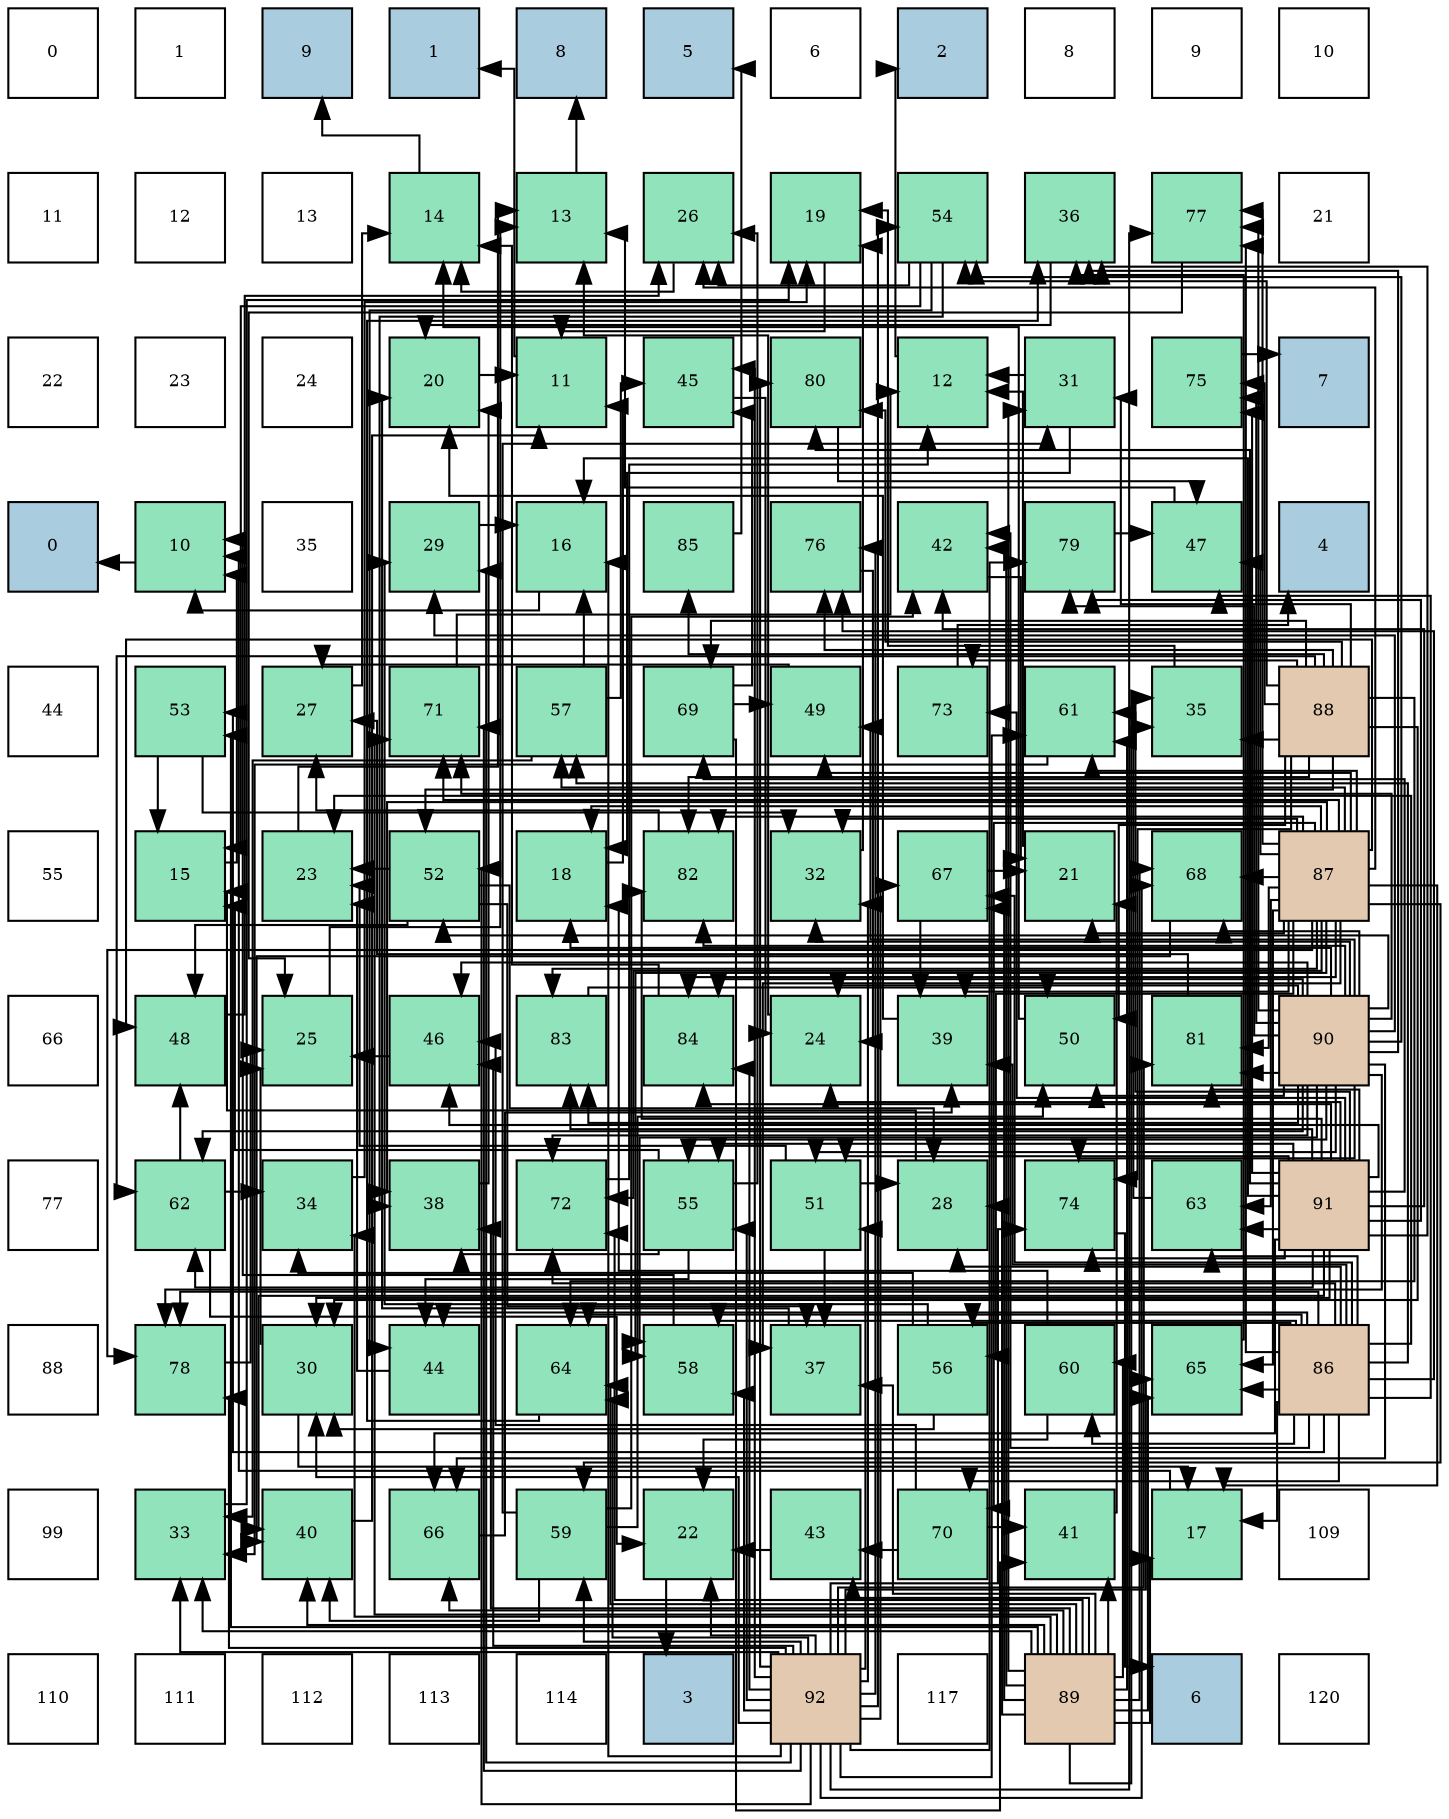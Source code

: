 digraph layout{
 rankdir=TB;
 splines=ortho;
 node [style=filled shape=square fixedsize=true width=0.6];
0[label="0", fontsize=8, fillcolor="#ffffff"];
1[label="1", fontsize=8, fillcolor="#ffffff"];
2[label="9", fontsize=8, fillcolor="#a9ccde"];
3[label="1", fontsize=8, fillcolor="#a9ccde"];
4[label="8", fontsize=8, fillcolor="#a9ccde"];
5[label="5", fontsize=8, fillcolor="#a9ccde"];
6[label="6", fontsize=8, fillcolor="#ffffff"];
7[label="2", fontsize=8, fillcolor="#a9ccde"];
8[label="8", fontsize=8, fillcolor="#ffffff"];
9[label="9", fontsize=8, fillcolor="#ffffff"];
10[label="10", fontsize=8, fillcolor="#ffffff"];
11[label="11", fontsize=8, fillcolor="#ffffff"];
12[label="12", fontsize=8, fillcolor="#ffffff"];
13[label="13", fontsize=8, fillcolor="#ffffff"];
14[label="14", fontsize=8, fillcolor="#91e3bb"];
15[label="13", fontsize=8, fillcolor="#91e3bb"];
16[label="26", fontsize=8, fillcolor="#91e3bb"];
17[label="19", fontsize=8, fillcolor="#91e3bb"];
18[label="54", fontsize=8, fillcolor="#91e3bb"];
19[label="36", fontsize=8, fillcolor="#91e3bb"];
20[label="77", fontsize=8, fillcolor="#91e3bb"];
21[label="21", fontsize=8, fillcolor="#ffffff"];
22[label="22", fontsize=8, fillcolor="#ffffff"];
23[label="23", fontsize=8, fillcolor="#ffffff"];
24[label="24", fontsize=8, fillcolor="#ffffff"];
25[label="20", fontsize=8, fillcolor="#91e3bb"];
26[label="11", fontsize=8, fillcolor="#91e3bb"];
27[label="45", fontsize=8, fillcolor="#91e3bb"];
28[label="80", fontsize=8, fillcolor="#91e3bb"];
29[label="12", fontsize=8, fillcolor="#91e3bb"];
30[label="31", fontsize=8, fillcolor="#91e3bb"];
31[label="75", fontsize=8, fillcolor="#91e3bb"];
32[label="7", fontsize=8, fillcolor="#a9ccde"];
33[label="0", fontsize=8, fillcolor="#a9ccde"];
34[label="10", fontsize=8, fillcolor="#91e3bb"];
35[label="35", fontsize=8, fillcolor="#ffffff"];
36[label="29", fontsize=8, fillcolor="#91e3bb"];
37[label="16", fontsize=8, fillcolor="#91e3bb"];
38[label="85", fontsize=8, fillcolor="#91e3bb"];
39[label="76", fontsize=8, fillcolor="#91e3bb"];
40[label="42", fontsize=8, fillcolor="#91e3bb"];
41[label="79", fontsize=8, fillcolor="#91e3bb"];
42[label="47", fontsize=8, fillcolor="#91e3bb"];
43[label="4", fontsize=8, fillcolor="#a9ccde"];
44[label="44", fontsize=8, fillcolor="#ffffff"];
45[label="53", fontsize=8, fillcolor="#91e3bb"];
46[label="27", fontsize=8, fillcolor="#91e3bb"];
47[label="71", fontsize=8, fillcolor="#91e3bb"];
48[label="57", fontsize=8, fillcolor="#91e3bb"];
49[label="69", fontsize=8, fillcolor="#91e3bb"];
50[label="49", fontsize=8, fillcolor="#91e3bb"];
51[label="73", fontsize=8, fillcolor="#91e3bb"];
52[label="61", fontsize=8, fillcolor="#91e3bb"];
53[label="35", fontsize=8, fillcolor="#91e3bb"];
54[label="88", fontsize=8, fillcolor="#e3c9af"];
55[label="55", fontsize=8, fillcolor="#ffffff"];
56[label="15", fontsize=8, fillcolor="#91e3bb"];
57[label="23", fontsize=8, fillcolor="#91e3bb"];
58[label="52", fontsize=8, fillcolor="#91e3bb"];
59[label="18", fontsize=8, fillcolor="#91e3bb"];
60[label="82", fontsize=8, fillcolor="#91e3bb"];
61[label="32", fontsize=8, fillcolor="#91e3bb"];
62[label="67", fontsize=8, fillcolor="#91e3bb"];
63[label="21", fontsize=8, fillcolor="#91e3bb"];
64[label="68", fontsize=8, fillcolor="#91e3bb"];
65[label="87", fontsize=8, fillcolor="#e3c9af"];
66[label="66", fontsize=8, fillcolor="#ffffff"];
67[label="48", fontsize=8, fillcolor="#91e3bb"];
68[label="25", fontsize=8, fillcolor="#91e3bb"];
69[label="46", fontsize=8, fillcolor="#91e3bb"];
70[label="83", fontsize=8, fillcolor="#91e3bb"];
71[label="84", fontsize=8, fillcolor="#91e3bb"];
72[label="24", fontsize=8, fillcolor="#91e3bb"];
73[label="39", fontsize=8, fillcolor="#91e3bb"];
74[label="50", fontsize=8, fillcolor="#91e3bb"];
75[label="81", fontsize=8, fillcolor="#91e3bb"];
76[label="90", fontsize=8, fillcolor="#e3c9af"];
77[label="77", fontsize=8, fillcolor="#ffffff"];
78[label="62", fontsize=8, fillcolor="#91e3bb"];
79[label="34", fontsize=8, fillcolor="#91e3bb"];
80[label="38", fontsize=8, fillcolor="#91e3bb"];
81[label="72", fontsize=8, fillcolor="#91e3bb"];
82[label="55", fontsize=8, fillcolor="#91e3bb"];
83[label="51", fontsize=8, fillcolor="#91e3bb"];
84[label="28", fontsize=8, fillcolor="#91e3bb"];
85[label="74", fontsize=8, fillcolor="#91e3bb"];
86[label="63", fontsize=8, fillcolor="#91e3bb"];
87[label="91", fontsize=8, fillcolor="#e3c9af"];
88[label="88", fontsize=8, fillcolor="#ffffff"];
89[label="78", fontsize=8, fillcolor="#91e3bb"];
90[label="30", fontsize=8, fillcolor="#91e3bb"];
91[label="44", fontsize=8, fillcolor="#91e3bb"];
92[label="64", fontsize=8, fillcolor="#91e3bb"];
93[label="58", fontsize=8, fillcolor="#91e3bb"];
94[label="37", fontsize=8, fillcolor="#91e3bb"];
95[label="56", fontsize=8, fillcolor="#91e3bb"];
96[label="60", fontsize=8, fillcolor="#91e3bb"];
97[label="65", fontsize=8, fillcolor="#91e3bb"];
98[label="86", fontsize=8, fillcolor="#e3c9af"];
99[label="99", fontsize=8, fillcolor="#ffffff"];
100[label="33", fontsize=8, fillcolor="#91e3bb"];
101[label="40", fontsize=8, fillcolor="#91e3bb"];
102[label="66", fontsize=8, fillcolor="#91e3bb"];
103[label="59", fontsize=8, fillcolor="#91e3bb"];
104[label="22", fontsize=8, fillcolor="#91e3bb"];
105[label="43", fontsize=8, fillcolor="#91e3bb"];
106[label="70", fontsize=8, fillcolor="#91e3bb"];
107[label="41", fontsize=8, fillcolor="#91e3bb"];
108[label="17", fontsize=8, fillcolor="#91e3bb"];
109[label="109", fontsize=8, fillcolor="#ffffff"];
110[label="110", fontsize=8, fillcolor="#ffffff"];
111[label="111", fontsize=8, fillcolor="#ffffff"];
112[label="112", fontsize=8, fillcolor="#ffffff"];
113[label="113", fontsize=8, fillcolor="#ffffff"];
114[label="114", fontsize=8, fillcolor="#ffffff"];
115[label="3", fontsize=8, fillcolor="#a9ccde"];
116[label="92", fontsize=8, fillcolor="#e3c9af"];
117[label="117", fontsize=8, fillcolor="#ffffff"];
118[label="89", fontsize=8, fillcolor="#e3c9af"];
119[label="6", fontsize=8, fillcolor="#a9ccde"];
120[label="120", fontsize=8, fillcolor="#ffffff"];
edge [constraint=false, style=vis];34 -> 33;
26 -> 3;
29 -> 7;
15 -> 4;
14 -> 2;
56 -> 34;
37 -> 34;
108 -> 34;
59 -> 26;
17 -> 26;
25 -> 26;
63 -> 29;
104 -> 115;
57 -> 15;
72 -> 15;
68 -> 15;
16 -> 14;
46 -> 14;
84 -> 56;
36 -> 37;
90 -> 108;
90 -> 68;
30 -> 29;
30 -> 59;
61 -> 17;
100 -> 17;
79 -> 17;
53 -> 17;
19 -> 25;
94 -> 25;
80 -> 25;
73 -> 25;
101 -> 26;
107 -> 63;
40 -> 63;
105 -> 104;
91 -> 57;
27 -> 72;
69 -> 68;
42 -> 15;
67 -> 16;
50 -> 46;
74 -> 14;
83 -> 57;
83 -> 84;
83 -> 94;
58 -> 57;
58 -> 84;
58 -> 94;
58 -> 67;
45 -> 56;
45 -> 61;
18 -> 56;
18 -> 16;
18 -> 80;
18 -> 91;
82 -> 56;
82 -> 16;
82 -> 80;
82 -> 91;
95 -> 36;
95 -> 90;
95 -> 79;
48 -> 37;
48 -> 100;
48 -> 27;
93 -> 34;
103 -> 30;
103 -> 101;
103 -> 40;
103 -> 74;
96 -> 59;
96 -> 104;
52 -> 100;
78 -> 104;
78 -> 79;
78 -> 67;
86 -> 53;
92 -> 19;
97 -> 19;
102 -> 73;
62 -> 63;
62 -> 73;
64 -> 101;
49 -> 107;
49 -> 27;
49 -> 50;
106 -> 107;
106 -> 105;
106 -> 69;
47 -> 29;
81 -> 29;
51 -> 43;
85 -> 119;
31 -> 32;
39 -> 72;
20 -> 68;
89 -> 68;
41 -> 42;
28 -> 42;
75 -> 46;
60 -> 46;
70 -> 74;
71 -> 14;
38 -> 5;
98 -> 108;
98 -> 57;
98 -> 84;
98 -> 73;
98 -> 40;
98 -> 91;
98 -> 42;
98 -> 45;
98 -> 95;
98 -> 48;
98 -> 93;
98 -> 96;
98 -> 86;
98 -> 92;
98 -> 97;
98 -> 62;
98 -> 106;
98 -> 81;
98 -> 39;
98 -> 20;
98 -> 89;
65 -> 108;
65 -> 59;
65 -> 63;
65 -> 16;
65 -> 61;
65 -> 94;
65 -> 80;
65 -> 73;
65 -> 42;
65 -> 67;
65 -> 50;
65 -> 95;
65 -> 48;
65 -> 93;
65 -> 103;
65 -> 52;
65 -> 86;
65 -> 97;
65 -> 64;
65 -> 106;
65 -> 47;
65 -> 81;
65 -> 20;
65 -> 89;
65 -> 75;
65 -> 60;
65 -> 70;
65 -> 71;
54 -> 90;
54 -> 30;
54 -> 53;
54 -> 74;
54 -> 58;
54 -> 18;
54 -> 78;
54 -> 92;
54 -> 49;
54 -> 51;
54 -> 85;
54 -> 31;
54 -> 39;
54 -> 28;
54 -> 60;
54 -> 38;
118 -> 108;
118 -> 84;
118 -> 30;
118 -> 100;
118 -> 79;
118 -> 53;
118 -> 94;
118 -> 80;
118 -> 101;
118 -> 107;
118 -> 40;
118 -> 105;
118 -> 45;
118 -> 96;
118 -> 52;
118 -> 92;
118 -> 97;
118 -> 102;
118 -> 62;
118 -> 64;
118 -> 47;
118 -> 81;
76 -> 59;
76 -> 72;
76 -> 36;
76 -> 61;
76 -> 19;
76 -> 69;
76 -> 50;
76 -> 74;
76 -> 83;
76 -> 58;
76 -> 18;
76 -> 82;
76 -> 93;
76 -> 78;
76 -> 102;
76 -> 64;
76 -> 47;
76 -> 81;
76 -> 85;
76 -> 31;
76 -> 20;
76 -> 89;
76 -> 41;
76 -> 75;
76 -> 60;
76 -> 70;
76 -> 71;
87 -> 37;
87 -> 72;
87 -> 90;
87 -> 19;
87 -> 101;
87 -> 40;
87 -> 69;
87 -> 83;
87 -> 82;
87 -> 52;
87 -> 78;
87 -> 86;
87 -> 102;
87 -> 49;
87 -> 51;
87 -> 85;
87 -> 31;
87 -> 41;
87 -> 28;
87 -> 75;
87 -> 60;
87 -> 70;
87 -> 71;
116 -> 37;
116 -> 104;
116 -> 36;
116 -> 90;
116 -> 61;
116 -> 100;
116 -> 27;
116 -> 69;
116 -> 83;
116 -> 58;
116 -> 18;
116 -> 82;
116 -> 93;
116 -> 103;
116 -> 52;
116 -> 92;
116 -> 97;
116 -> 62;
116 -> 64;
116 -> 47;
116 -> 85;
116 -> 39;
116 -> 20;
116 -> 89;
116 -> 41;
116 -> 28;
116 -> 75;
116 -> 71;
edge [constraint=true, style=invis];
0 -> 11 -> 22 -> 33 -> 44 -> 55 -> 66 -> 77 -> 88 -> 99 -> 110;
1 -> 12 -> 23 -> 34 -> 45 -> 56 -> 67 -> 78 -> 89 -> 100 -> 111;
2 -> 13 -> 24 -> 35 -> 46 -> 57 -> 68 -> 79 -> 90 -> 101 -> 112;
3 -> 14 -> 25 -> 36 -> 47 -> 58 -> 69 -> 80 -> 91 -> 102 -> 113;
4 -> 15 -> 26 -> 37 -> 48 -> 59 -> 70 -> 81 -> 92 -> 103 -> 114;
5 -> 16 -> 27 -> 38 -> 49 -> 60 -> 71 -> 82 -> 93 -> 104 -> 115;
6 -> 17 -> 28 -> 39 -> 50 -> 61 -> 72 -> 83 -> 94 -> 105 -> 116;
7 -> 18 -> 29 -> 40 -> 51 -> 62 -> 73 -> 84 -> 95 -> 106 -> 117;
8 -> 19 -> 30 -> 41 -> 52 -> 63 -> 74 -> 85 -> 96 -> 107 -> 118;
9 -> 20 -> 31 -> 42 -> 53 -> 64 -> 75 -> 86 -> 97 -> 108 -> 119;
10 -> 21 -> 32 -> 43 -> 54 -> 65 -> 76 -> 87 -> 98 -> 109 -> 120;
rank = same {0 -> 1 -> 2 -> 3 -> 4 -> 5 -> 6 -> 7 -> 8 -> 9 -> 10};
rank = same {11 -> 12 -> 13 -> 14 -> 15 -> 16 -> 17 -> 18 -> 19 -> 20 -> 21};
rank = same {22 -> 23 -> 24 -> 25 -> 26 -> 27 -> 28 -> 29 -> 30 -> 31 -> 32};
rank = same {33 -> 34 -> 35 -> 36 -> 37 -> 38 -> 39 -> 40 -> 41 -> 42 -> 43};
rank = same {44 -> 45 -> 46 -> 47 -> 48 -> 49 -> 50 -> 51 -> 52 -> 53 -> 54};
rank = same {55 -> 56 -> 57 -> 58 -> 59 -> 60 -> 61 -> 62 -> 63 -> 64 -> 65};
rank = same {66 -> 67 -> 68 -> 69 -> 70 -> 71 -> 72 -> 73 -> 74 -> 75 -> 76};
rank = same {77 -> 78 -> 79 -> 80 -> 81 -> 82 -> 83 -> 84 -> 85 -> 86 -> 87};
rank = same {88 -> 89 -> 90 -> 91 -> 92 -> 93 -> 94 -> 95 -> 96 -> 97 -> 98};
rank = same {99 -> 100 -> 101 -> 102 -> 103 -> 104 -> 105 -> 106 -> 107 -> 108 -> 109};
rank = same {110 -> 111 -> 112 -> 113 -> 114 -> 115 -> 116 -> 117 -> 118 -> 119 -> 120};
}